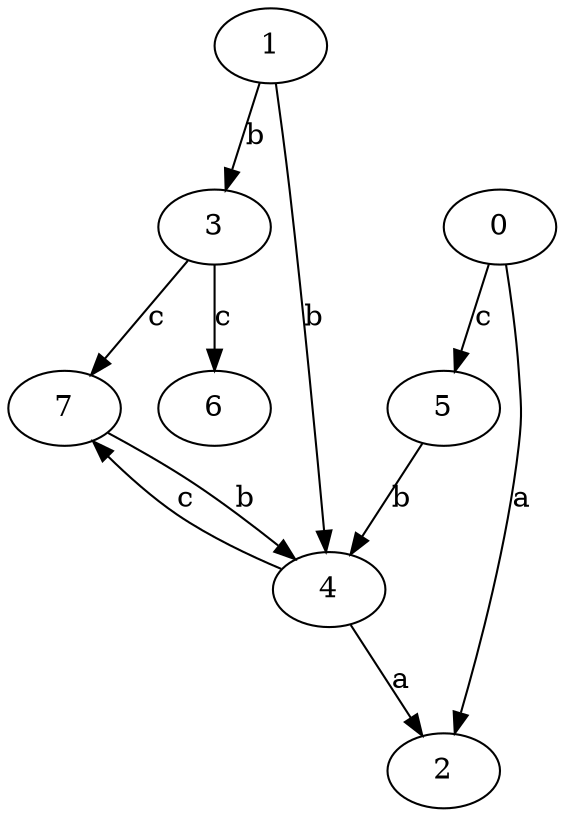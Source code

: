 strict digraph  {
1;
2;
3;
4;
5;
6;
0;
7;
1 -> 3  [label=b];
1 -> 4  [label=b];
3 -> 6  [label=c];
3 -> 7  [label=c];
4 -> 2  [label=a];
4 -> 7  [label=c];
5 -> 4  [label=b];
0 -> 2  [label=a];
0 -> 5  [label=c];
7 -> 4  [label=b];
}
